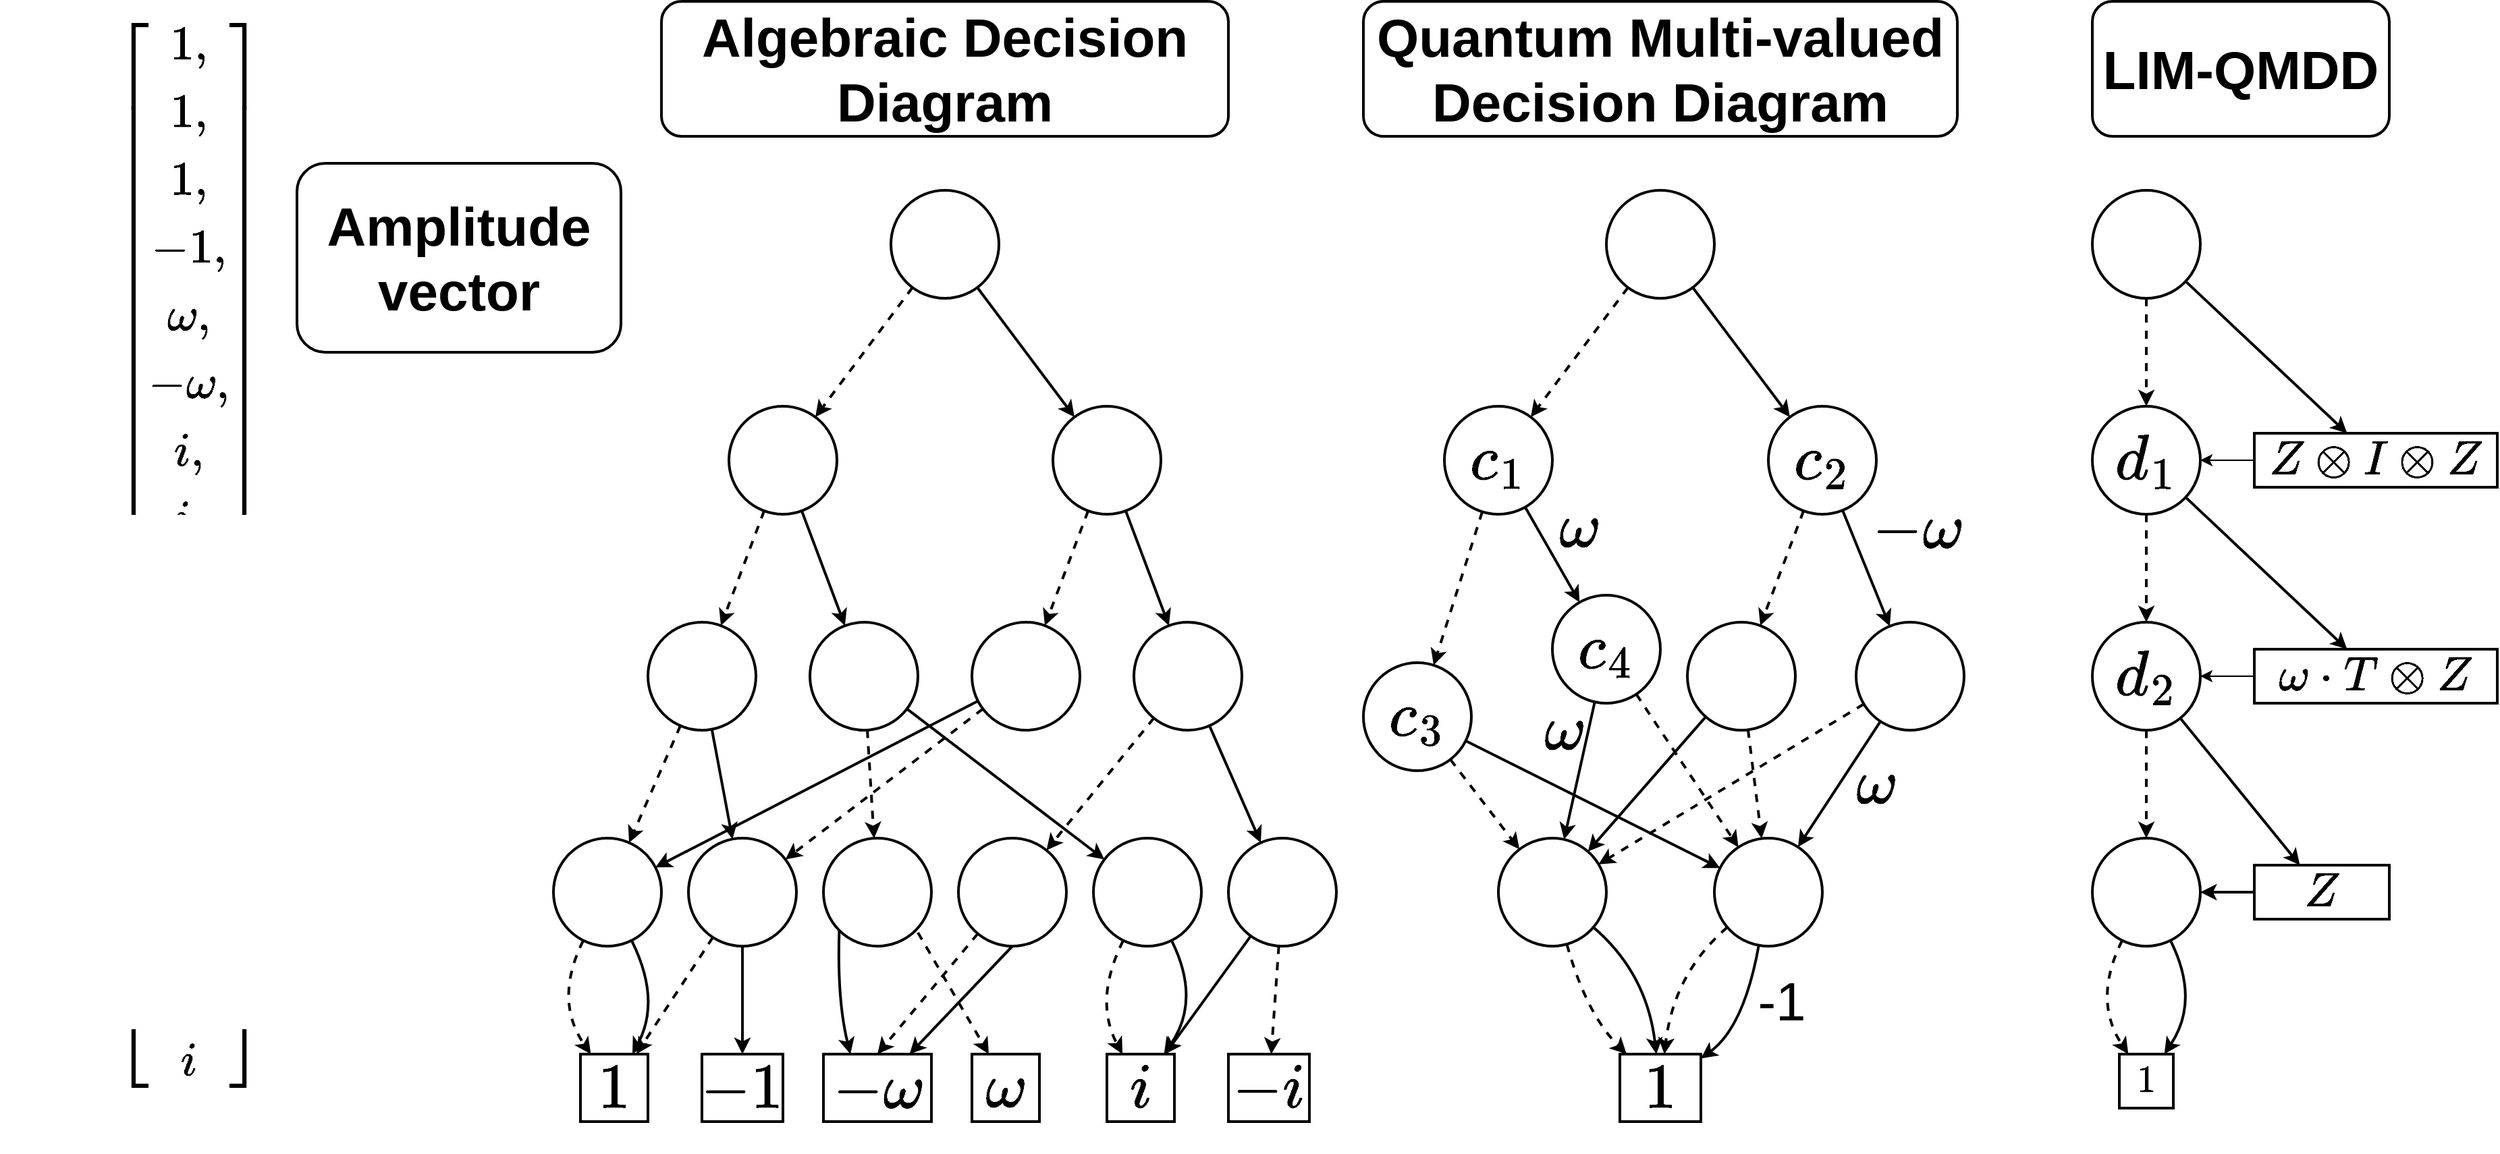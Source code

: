 <mxfile version="13.9.9" type="device"><diagram id="8ondl6a-X_h9cWBWbDkk" name="Page-1"><mxGraphModel dx="3386" dy="1184" grid="1" gridSize="10" guides="1" tooltips="1" connect="1" arrows="1" fold="1" page="1" pageScale="1" pageWidth="850" pageHeight="1100" math="1" shadow="0"><root><mxCell id="0"/><mxCell id="1" parent="0"/><mxCell id="-bn_QfYVx1fOtFgx600c-11" style="rounded=0;orthogonalLoop=1;jettySize=auto;html=1;fontSize=24;dashed=1;strokeWidth=2;" parent="1" source="-bn_QfYVx1fOtFgx600c-1" target="-bn_QfYVx1fOtFgx600c-2" edge="1"><mxGeometry relative="1" as="geometry"/></mxCell><mxCell id="-bn_QfYVx1fOtFgx600c-12" style="edgeStyle=none;rounded=0;orthogonalLoop=1;jettySize=auto;html=1;fontSize=24;strokeWidth=2;" parent="1" source="-bn_QfYVx1fOtFgx600c-1" target="-bn_QfYVx1fOtFgx600c-3" edge="1"><mxGeometry relative="1" as="geometry"/></mxCell><mxCell id="-bn_QfYVx1fOtFgx600c-1" value="" style="ellipse;whiteSpace=wrap;html=1;aspect=fixed;strokeWidth=2;" parent="1" vertex="1"><mxGeometry x="200" y="200" width="80" height="80" as="geometry"/></mxCell><mxCell id="-bn_QfYVx1fOtFgx600c-13" style="edgeStyle=none;rounded=0;orthogonalLoop=1;jettySize=auto;html=1;fontSize=24;dashed=1;strokeWidth=2;" parent="1" source="-bn_QfYVx1fOtFgx600c-2" target="-bn_QfYVx1fOtFgx600c-4" edge="1"><mxGeometry relative="1" as="geometry"/></mxCell><mxCell id="-bn_QfYVx1fOtFgx600c-14" style="edgeStyle=none;rounded=0;orthogonalLoop=1;jettySize=auto;html=1;fontSize=24;strokeWidth=2;" parent="1" source="-bn_QfYVx1fOtFgx600c-2" target="-bn_QfYVx1fOtFgx600c-5" edge="1"><mxGeometry relative="1" as="geometry"/></mxCell><mxCell id="-bn_QfYVx1fOtFgx600c-2" value="&lt;font style=&quot;font-size: 40px&quot;&gt;$$c_1$$&lt;/font&gt;" style="ellipse;whiteSpace=wrap;html=1;aspect=fixed;strokeWidth=2;fontSize=24;" parent="1" vertex="1"><mxGeometry x="80" y="360" width="80" height="80" as="geometry"/></mxCell><mxCell id="-bn_QfYVx1fOtFgx600c-15" style="edgeStyle=none;rounded=0;orthogonalLoop=1;jettySize=auto;html=1;fontSize=24;dashed=1;strokeWidth=2;" parent="1" source="-bn_QfYVx1fOtFgx600c-3" target="-bn_QfYVx1fOtFgx600c-6" edge="1"><mxGeometry relative="1" as="geometry"/></mxCell><mxCell id="-bn_QfYVx1fOtFgx600c-16" value="" style="edgeStyle=none;rounded=0;orthogonalLoop=1;jettySize=auto;html=1;fontSize=12;strokeWidth=2;labelBorderColor=#000000;" parent="1" source="-bn_QfYVx1fOtFgx600c-3" target="-bn_QfYVx1fOtFgx600c-7" edge="1"><mxGeometry x="-0.129" y="15" relative="1" as="geometry"><mxPoint as="offset"/></mxGeometry></mxCell><mxCell id="-bn_QfYVx1fOtFgx600c-3" value="&lt;font style=&quot;font-size: 40px&quot;&gt;$$c_2$$&lt;/font&gt;" style="ellipse;whiteSpace=wrap;html=1;aspect=fixed;strokeWidth=2;fontSize=24;" parent="1" vertex="1"><mxGeometry x="320" y="360" width="80" height="80" as="geometry"/></mxCell><mxCell id="-bn_QfYVx1fOtFgx600c-17" style="edgeStyle=none;rounded=0;orthogonalLoop=1;jettySize=auto;html=1;fontSize=24;dashed=1;strokeWidth=2;" parent="1" source="-bn_QfYVx1fOtFgx600c-4" target="-bn_QfYVx1fOtFgx600c-8" edge="1"><mxGeometry relative="1" as="geometry"/></mxCell><mxCell id="-bn_QfYVx1fOtFgx600c-18" style="edgeStyle=none;orthogonalLoop=1;jettySize=auto;html=1;fontSize=24;strokeWidth=2;curved=1;" parent="1" source="-bn_QfYVx1fOtFgx600c-4" target="-bn_QfYVx1fOtFgx600c-9" edge="1"><mxGeometry relative="1" as="geometry"><Array as="points"/></mxGeometry></mxCell><mxCell id="-bn_QfYVx1fOtFgx600c-4" value="&lt;font style=&quot;font-size: 40px&quot;&gt;$$c_3$$&lt;/font&gt;" style="ellipse;whiteSpace=wrap;html=1;aspect=fixed;strokeWidth=2;fontSize=24;" parent="1" vertex="1"><mxGeometry x="20" y="550" width="80" height="80" as="geometry"/></mxCell><mxCell id="-bn_QfYVx1fOtFgx600c-19" style="edgeStyle=none;orthogonalLoop=1;jettySize=auto;html=1;fontSize=24;strokeWidth=2;curved=1;" parent="1" source="-bn_QfYVx1fOtFgx600c-5" target="-bn_QfYVx1fOtFgx600c-8" edge="1"><mxGeometry relative="1" as="geometry"><Array as="points"/></mxGeometry></mxCell><mxCell id="-bn_QfYVx1fOtFgx600c-20" style="edgeStyle=none;rounded=0;orthogonalLoop=1;jettySize=auto;html=1;fontSize=24;dashed=1;strokeWidth=2;" parent="1" source="-bn_QfYVx1fOtFgx600c-5" target="-bn_QfYVx1fOtFgx600c-9" edge="1"><mxGeometry relative="1" as="geometry"/></mxCell><mxCell id="-bn_QfYVx1fOtFgx600c-5" value="&lt;font style=&quot;font-size: 40px&quot;&gt;$$c_4$$&lt;/font&gt;" style="ellipse;whiteSpace=wrap;html=1;aspect=fixed;strokeWidth=2;fontSize=24;" parent="1" vertex="1"><mxGeometry x="160" y="500" width="80" height="80" as="geometry"/></mxCell><mxCell id="-bn_QfYVx1fOtFgx600c-21" style="edgeStyle=none;rounded=0;orthogonalLoop=1;jettySize=auto;html=1;fontSize=24;strokeWidth=2;" parent="1" source="-bn_QfYVx1fOtFgx600c-6" target="-bn_QfYVx1fOtFgx600c-8" edge="1"><mxGeometry relative="1" as="geometry"/></mxCell><mxCell id="-bn_QfYVx1fOtFgx600c-22" style="edgeStyle=none;rounded=0;orthogonalLoop=1;jettySize=auto;html=1;fontSize=24;dashed=1;strokeWidth=2;" parent="1" source="-bn_QfYVx1fOtFgx600c-6" target="-bn_QfYVx1fOtFgx600c-9" edge="1"><mxGeometry relative="1" as="geometry"/></mxCell><mxCell id="-bn_QfYVx1fOtFgx600c-6" value="" style="ellipse;whiteSpace=wrap;html=1;aspect=fixed;strokeWidth=2;" parent="1" vertex="1"><mxGeometry x="260" y="520" width="80" height="80" as="geometry"/></mxCell><mxCell id="-bn_QfYVx1fOtFgx600c-24" style="edgeStyle=none;rounded=0;orthogonalLoop=1;jettySize=auto;html=1;fontSize=24;dashed=1;strokeWidth=2;" parent="1" source="-bn_QfYVx1fOtFgx600c-7" target="-bn_QfYVx1fOtFgx600c-8" edge="1"><mxGeometry relative="1" as="geometry"/></mxCell><mxCell id="-bn_QfYVx1fOtFgx600c-7" value="" style="ellipse;whiteSpace=wrap;html=1;aspect=fixed;strokeWidth=2;" parent="1" vertex="1"><mxGeometry x="385" y="520" width="80" height="80" as="geometry"/></mxCell><mxCell id="-bn_QfYVx1fOtFgx600c-25" style="edgeStyle=none;orthogonalLoop=1;jettySize=auto;html=1;fontSize=24;dashed=1;strokeWidth=2;curved=1;" parent="1" source="-bn_QfYVx1fOtFgx600c-8" target="-bn_QfYVx1fOtFgx600c-10" edge="1"><mxGeometry relative="1" as="geometry"><Array as="points"><mxPoint x="185" y="810"/></Array></mxGeometry></mxCell><mxCell id="-bn_QfYVx1fOtFgx600c-26" value="" style="edgeStyle=none;orthogonalLoop=1;jettySize=auto;html=1;fontSize=12;curved=1;strokeWidth=2;labelBorderColor=#000000;" parent="1" source="-bn_QfYVx1fOtFgx600c-8" target="-bn_QfYVx1fOtFgx600c-10" edge="1"><mxGeometry x="-0.208" y="-7" relative="1" as="geometry"><Array as="points"><mxPoint x="230" y="780"/></Array><mxPoint as="offset"/></mxGeometry></mxCell><mxCell id="-bn_QfYVx1fOtFgx600c-8" value="" style="ellipse;whiteSpace=wrap;html=1;aspect=fixed;strokeWidth=2;" parent="1" vertex="1"><mxGeometry x="120" y="680" width="80" height="80" as="geometry"/></mxCell><mxCell id="-bn_QfYVx1fOtFgx600c-27" style="edgeStyle=none;curved=1;orthogonalLoop=1;jettySize=auto;html=1;fontSize=24;dashed=1;strokeWidth=2;" parent="1" source="-bn_QfYVx1fOtFgx600c-9" target="-bn_QfYVx1fOtFgx600c-10" edge="1"><mxGeometry relative="1" as="geometry"><Array as="points"><mxPoint x="250" y="780"/></Array></mxGeometry></mxCell><mxCell id="-bn_QfYVx1fOtFgx600c-28" value="" style="edgeStyle=none;curved=1;orthogonalLoop=1;jettySize=auto;html=1;fontSize=12;strokeWidth=2;labelBorderColor=#000000;" parent="1" source="-bn_QfYVx1fOtFgx600c-9" target="-bn_QfYVx1fOtFgx600c-10" edge="1"><mxGeometry x="-0.072" y="-2" relative="1" as="geometry"><Array as="points"><mxPoint x="302" y="820"/></Array><mxPoint as="offset"/></mxGeometry></mxCell><mxCell id="-bn_QfYVx1fOtFgx600c-9" value="" style="ellipse;whiteSpace=wrap;html=1;aspect=fixed;strokeWidth=2;" parent="1" vertex="1"><mxGeometry x="280" y="680" width="80" height="80" as="geometry"/></mxCell><mxCell id="-bn_QfYVx1fOtFgx600c-10" value="&lt;font style=&quot;font-size: 40px&quot;&gt;$$1$$&lt;/font&gt;" style="rounded=0;whiteSpace=wrap;html=1;strokeWidth=2;fontSize=24;" parent="1" vertex="1"><mxGeometry x="210" y="840" width="60" height="50" as="geometry"/></mxCell><mxCell id="-bn_QfYVx1fOtFgx600c-50" value="&lt;font style=&quot;font-size: 40px&quot;&gt;Quantum Multi-valued Decision Diagram&lt;/font&gt;" style="rounded=1;whiteSpace=wrap;html=1;strokeWidth=2;fontSize=24;fontStyle=1" parent="1" vertex="1"><mxGeometry x="20" y="60" width="440" height="100" as="geometry"/></mxCell><mxCell id="-bn_QfYVx1fOtFgx600c-30" value="" style="ellipse;whiteSpace=wrap;html=1;aspect=fixed;strokeWidth=2;" parent="1" vertex="1"><mxGeometry x="560" y="200" width="80" height="80" as="geometry"/></mxCell><mxCell id="-bn_QfYVx1fOtFgx600c-31" value="&lt;font style=&quot;font-size: 40px&quot;&gt;$$d_1$$&lt;/font&gt;" style="ellipse;whiteSpace=wrap;html=1;aspect=fixed;strokeWidth=2;fontSize=24;" parent="1" vertex="1"><mxGeometry x="560" y="360" width="80" height="80" as="geometry"/></mxCell><mxCell id="-bn_QfYVx1fOtFgx600c-37" style="edgeStyle=none;curved=1;orthogonalLoop=1;jettySize=auto;html=1;fontSize=12;dashed=1;strokeWidth=2;" parent="1" source="-bn_QfYVx1fOtFgx600c-30" target="-bn_QfYVx1fOtFgx600c-31" edge="1"><mxGeometry x="520" y="120" as="geometry"/></mxCell><mxCell id="-bn_QfYVx1fOtFgx600c-32" value="&lt;font style=&quot;font-size: 40px&quot;&gt;$$d_2$$&lt;/font&gt;" style="ellipse;whiteSpace=wrap;html=1;aspect=fixed;strokeWidth=2;fontSize=24;" parent="1" vertex="1"><mxGeometry x="560" y="520" width="80" height="80" as="geometry"/></mxCell><mxCell id="-bn_QfYVx1fOtFgx600c-38" style="edgeStyle=none;curved=1;orthogonalLoop=1;jettySize=auto;html=1;fontSize=12;dashed=1;strokeWidth=2;" parent="1" source="-bn_QfYVx1fOtFgx600c-31" target="-bn_QfYVx1fOtFgx600c-32" edge="1"><mxGeometry x="520" y="120" as="geometry"/></mxCell><mxCell id="-bn_QfYVx1fOtFgx600c-33" value="" style="ellipse;whiteSpace=wrap;html=1;aspect=fixed;strokeWidth=2;" parent="1" vertex="1"><mxGeometry x="560" y="680" width="80" height="80" as="geometry"/></mxCell><mxCell id="-bn_QfYVx1fOtFgx600c-39" style="edgeStyle=none;curved=1;orthogonalLoop=1;jettySize=auto;html=1;fontSize=12;dashed=1;strokeWidth=2;" parent="1" source="-bn_QfYVx1fOtFgx600c-32" target="-bn_QfYVx1fOtFgx600c-33" edge="1"><mxGeometry x="520" y="120" as="geometry"/></mxCell><mxCell id="-bn_QfYVx1fOtFgx600c-34" value="$$1$$" style="rounded=0;whiteSpace=wrap;html=1;strokeWidth=2;fontSize=24;" parent="1" vertex="1"><mxGeometry x="580" y="840" width="40" height="40" as="geometry"/></mxCell><mxCell id="-bn_QfYVx1fOtFgx600c-35" style="edgeStyle=none;curved=1;orthogonalLoop=1;jettySize=auto;html=1;fontSize=12;dashed=1;strokeWidth=2;" parent="1" source="-bn_QfYVx1fOtFgx600c-33" target="-bn_QfYVx1fOtFgx600c-34" edge="1"><mxGeometry x="520" y="120" as="geometry"><Array as="points"><mxPoint x="560" y="800"/></Array></mxGeometry></mxCell><mxCell id="-bn_QfYVx1fOtFgx600c-36" style="edgeStyle=none;curved=1;orthogonalLoop=1;jettySize=auto;html=1;fontSize=12;strokeWidth=2;" parent="1" source="-bn_QfYVx1fOtFgx600c-33" target="-bn_QfYVx1fOtFgx600c-34" edge="1"><mxGeometry x="520" y="120" as="geometry"><Array as="points"><mxPoint x="640" y="800"/></Array></mxGeometry></mxCell><mxCell id="-bn_QfYVx1fOtFgx600c-44" style="edgeStyle=none;curved=1;orthogonalLoop=1;jettySize=auto;html=1;fontSize=12;" parent="1" source="-bn_QfYVx1fOtFgx600c-40" target="-bn_QfYVx1fOtFgx600c-31" edge="1"><mxGeometry x="520" y="120" as="geometry"/></mxCell><mxCell id="-bn_QfYVx1fOtFgx600c-40" value="&lt;font style=&quot;font-size: 30px&quot;&gt;$$Z\otimes I\otimes Z$$&lt;/font&gt;" style="rounded=0;whiteSpace=wrap;html=1;strokeWidth=2;fontSize=12;" parent="1" vertex="1"><mxGeometry x="680" y="380" width="180" height="40" as="geometry"/></mxCell><mxCell id="-bn_QfYVx1fOtFgx600c-43" style="edgeStyle=none;curved=1;orthogonalLoop=1;jettySize=auto;html=1;fontSize=12;strokeWidth=2;" parent="1" source="-bn_QfYVx1fOtFgx600c-30" target="-bn_QfYVx1fOtFgx600c-40" edge="1"><mxGeometry x="520" y="120" as="geometry"/></mxCell><mxCell id="-bn_QfYVx1fOtFgx600c-46" style="edgeStyle=none;curved=1;orthogonalLoop=1;jettySize=auto;html=1;fontSize=12;" parent="1" source="-bn_QfYVx1fOtFgx600c-41" target="-bn_QfYVx1fOtFgx600c-32" edge="1"><mxGeometry x="520" y="120" as="geometry"/></mxCell><mxCell id="-bn_QfYVx1fOtFgx600c-41" value="&lt;font style=&quot;font-size: 30px&quot;&gt;$$\omega \cdot T\otimes Z$$&lt;/font&gt;" style="rounded=0;whiteSpace=wrap;html=1;strokeWidth=2;fontSize=12;" parent="1" vertex="1"><mxGeometry x="680" y="540" width="180" height="40" as="geometry"/></mxCell><mxCell id="-bn_QfYVx1fOtFgx600c-45" value="" style="edgeStyle=none;curved=1;orthogonalLoop=1;jettySize=auto;html=1;fontSize=12;labelBorderColor=#000000;strokeWidth=2;" parent="1" source="-bn_QfYVx1fOtFgx600c-31" target="-bn_QfYVx1fOtFgx600c-41" edge="1"><mxGeometry x="520" y="120" as="geometry"/></mxCell><mxCell id="-bn_QfYVx1fOtFgx600c-48" style="edgeStyle=none;curved=1;orthogonalLoop=1;jettySize=auto;html=1;fontSize=12;strokeWidth=2;" parent="1" source="-bn_QfYVx1fOtFgx600c-42" target="-bn_QfYVx1fOtFgx600c-33" edge="1"><mxGeometry x="520" y="120" as="geometry"/></mxCell><mxCell id="-bn_QfYVx1fOtFgx600c-42" value="&lt;font style=&quot;font-size: 30px&quot;&gt;$$Z$$&lt;/font&gt;" style="rounded=0;whiteSpace=wrap;html=1;strokeWidth=2;fontSize=12;" parent="1" vertex="1"><mxGeometry x="680" y="700" width="100" height="40" as="geometry"/></mxCell><mxCell id="-bn_QfYVx1fOtFgx600c-47" style="edgeStyle=none;curved=1;orthogonalLoop=1;jettySize=auto;html=1;fontSize=12;strokeWidth=2;" parent="1" source="-bn_QfYVx1fOtFgx600c-32" target="-bn_QfYVx1fOtFgx600c-42" edge="1"><mxGeometry x="520" y="120" as="geometry"/></mxCell><mxCell id="-bn_QfYVx1fOtFgx600c-49" value="&lt;font style=&quot;font-size: 40px&quot;&gt;LIM-QMDD&lt;/font&gt;" style="rounded=1;whiteSpace=wrap;html=1;strokeWidth=2;fontSize=24;fontStyle=1" parent="1" vertex="1"><mxGeometry x="560" y="60" width="220" height="100" as="geometry"/></mxCell><mxCell id="WNaV6ysCvavmdoeYysZQ-5" style="edgeStyle=none;rounded=0;orthogonalLoop=1;jettySize=auto;html=1;fontSize=24;strokeWidth=2;" parent="1" source="-bn_QfYVx1fOtFgx600c-7" target="-bn_QfYVx1fOtFgx600c-9" edge="1"><mxGeometry relative="1" as="geometry"><mxPoint x="394.427" y="510.757" as="sourcePoint"/><mxPoint x="345.607" y="569.271" as="targetPoint"/></mxGeometry></mxCell><mxCell id="-bn_QfYVx1fOtFgx600c-29" value="&lt;font style=&quot;font-size: 30px&quot;&gt;$$\begin{bmatrix}1,\\ 1,\\ 1,\\ -1,\\ \omega,\\ -\omega,\\ i,\\ i,\\ 1,\\ -1,\\ 1,\\ 1,\\ -\omega,\\ -\omega,\\ -i,\\ i&amp;nbsp; \end{bmatrix}$$&lt;/font&gt;" style="text;html=1;strokeColor=none;fillColor=none;align=center;verticalAlign=middle;whiteSpace=wrap;rounded=0;fontSize=12;" parent="1" vertex="1"><mxGeometry x="-990" y="115" width="280" height="710" as="geometry"/></mxCell><mxCell id="BCeoxYdk0e06pqwvBJKP-49" value="&lt;font style=&quot;font-size: 40px&quot;&gt;Amplitude vector&lt;/font&gt;" style="rounded=1;whiteSpace=wrap;html=1;strokeWidth=2;fontSize=24;fontStyle=1" parent="1" vertex="1"><mxGeometry x="-770" y="180" width="240" height="140" as="geometry"/></mxCell><mxCell id="cueqRlFqziAsmw7XJez6-1" value="" style="ellipse;whiteSpace=wrap;html=1;aspect=fixed;strokeWidth=2;" parent="1" vertex="1"><mxGeometry x="-510" y="520" width="80" height="80" as="geometry"/></mxCell><mxCell id="cueqRlFqziAsmw7XJez6-2" value="" style="ellipse;whiteSpace=wrap;html=1;aspect=fixed;strokeWidth=2;" parent="1" vertex="1"><mxGeometry x="-390" y="520" width="80" height="80" as="geometry"/></mxCell><mxCell id="cueqRlFqziAsmw7XJez6-3" value="" style="ellipse;whiteSpace=wrap;html=1;aspect=fixed;strokeWidth=2;" parent="1" vertex="1"><mxGeometry x="-270" y="520" width="80" height="80" as="geometry"/></mxCell><mxCell id="cueqRlFqziAsmw7XJez6-4" value="" style="ellipse;whiteSpace=wrap;html=1;aspect=fixed;strokeWidth=2;" parent="1" vertex="1"><mxGeometry x="-150" y="520" width="80" height="80" as="geometry"/></mxCell><mxCell id="cueqRlFqziAsmw7XJez6-5" value="" style="ellipse;whiteSpace=wrap;html=1;aspect=fixed;strokeWidth=2;" parent="1" vertex="1"><mxGeometry x="-580" y="680" width="80" height="80" as="geometry"/></mxCell><mxCell id="cueqRlFqziAsmw7XJez6-29" style="edgeStyle=none;curved=1;orthogonalLoop=1;jettySize=auto;html=1;strokeWidth=2;dashed=1;" parent="1" source="cueqRlFqziAsmw7XJez6-1" target="cueqRlFqziAsmw7XJez6-5" edge="1"><mxGeometry x="-580" y="100" as="geometry"/></mxCell><mxCell id="cueqRlFqziAsmw7XJez6-33" style="edgeStyle=none;curved=1;orthogonalLoop=1;jettySize=auto;html=1;strokeWidth=2;" parent="1" source="cueqRlFqziAsmw7XJez6-3" target="cueqRlFqziAsmw7XJez6-5" edge="1"><mxGeometry x="-580" y="100" as="geometry"/></mxCell><mxCell id="cueqRlFqziAsmw7XJez6-6" value="" style="ellipse;whiteSpace=wrap;html=1;aspect=fixed;strokeWidth=2;" parent="1" vertex="1"><mxGeometry x="-480" y="680" width="80" height="80" as="geometry"/></mxCell><mxCell id="cueqRlFqziAsmw7XJez6-30" style="edgeStyle=none;curved=1;orthogonalLoop=1;jettySize=auto;html=1;strokeWidth=2;" parent="1" source="cueqRlFqziAsmw7XJez6-1" target="cueqRlFqziAsmw7XJez6-6" edge="1"><mxGeometry x="-580" y="100" as="geometry"/></mxCell><mxCell id="cueqRlFqziAsmw7XJez6-34" style="edgeStyle=none;curved=1;orthogonalLoop=1;jettySize=auto;html=1;strokeWidth=2;dashed=1;" parent="1" source="cueqRlFqziAsmw7XJez6-3" target="cueqRlFqziAsmw7XJez6-6" edge="1"><mxGeometry x="-580" y="100" as="geometry"/></mxCell><mxCell id="cueqRlFqziAsmw7XJez6-7" value="" style="ellipse;whiteSpace=wrap;html=1;aspect=fixed;strokeWidth=2;" parent="1" vertex="1"><mxGeometry x="-280" y="680" width="80" height="80" as="geometry"/></mxCell><mxCell id="cueqRlFqziAsmw7XJez6-35" style="edgeStyle=none;curved=1;orthogonalLoop=1;jettySize=auto;html=1;strokeWidth=2;dashed=1;" parent="1" source="cueqRlFqziAsmw7XJez6-4" target="cueqRlFqziAsmw7XJez6-7" edge="1"><mxGeometry x="-580" y="100" as="geometry"/></mxCell><mxCell id="cueqRlFqziAsmw7XJez6-8" value="" style="ellipse;whiteSpace=wrap;html=1;aspect=fixed;strokeWidth=2;" parent="1" vertex="1"><mxGeometry x="-380" y="680" width="80" height="80" as="geometry"/></mxCell><mxCell id="cueqRlFqziAsmw7XJez6-31" style="edgeStyle=none;curved=1;orthogonalLoop=1;jettySize=auto;html=1;strokeWidth=2;dashed=1;" parent="1" source="cueqRlFqziAsmw7XJez6-2" target="cueqRlFqziAsmw7XJez6-8" edge="1"><mxGeometry x="-580" y="100" as="geometry"/></mxCell><mxCell id="cueqRlFqziAsmw7XJez6-9" value="&lt;font style=&quot;font-size: 40px&quot;&gt;$$1$$&lt;/font&gt;" style="rounded=0;whiteSpace=wrap;html=1;strokeWidth=2;fontSize=24;" parent="1" vertex="1"><mxGeometry x="-560" y="840" width="50" height="50" as="geometry"/></mxCell><mxCell id="cueqRlFqziAsmw7XJez6-17" style="orthogonalLoop=1;jettySize=auto;html=1;strokeWidth=2;curved=1;dashed=1;" parent="1" source="cueqRlFqziAsmw7XJez6-5" target="cueqRlFqziAsmw7XJez6-9" edge="1"><mxGeometry x="-580" y="100" as="geometry"><Array as="points"><mxPoint x="-580" y="800"/></Array></mxGeometry></mxCell><mxCell id="cueqRlFqziAsmw7XJez6-18" style="edgeStyle=none;curved=1;orthogonalLoop=1;jettySize=auto;html=1;strokeWidth=2;" parent="1" source="cueqRlFqziAsmw7XJez6-5" target="cueqRlFqziAsmw7XJez6-9" edge="1"><mxGeometry x="-580" y="100" as="geometry"><Array as="points"><mxPoint x="-500" y="800"/></Array></mxGeometry></mxCell><mxCell id="cueqRlFqziAsmw7XJez6-19" style="edgeStyle=none;curved=1;orthogonalLoop=1;jettySize=auto;html=1;strokeWidth=2;dashed=1;" parent="1" source="cueqRlFqziAsmw7XJez6-6" target="cueqRlFqziAsmw7XJez6-9" edge="1"><mxGeometry x="-580" y="100" as="geometry"/></mxCell><mxCell id="cueqRlFqziAsmw7XJez6-10" value="&lt;font style=&quot;font-size: 40px&quot;&gt;$$-1$$&lt;/font&gt;" style="rounded=0;whiteSpace=wrap;html=1;strokeWidth=2;fontSize=24;" parent="1" vertex="1"><mxGeometry x="-470" y="840" width="60" height="50" as="geometry"/></mxCell><mxCell id="cueqRlFqziAsmw7XJez6-20" style="edgeStyle=none;curved=1;orthogonalLoop=1;jettySize=auto;html=1;strokeWidth=2;" parent="1" source="cueqRlFqziAsmw7XJez6-6" target="cueqRlFqziAsmw7XJez6-10" edge="1"><mxGeometry x="-580" y="100" as="geometry"/></mxCell><mxCell id="cueqRlFqziAsmw7XJez6-11" value="&lt;font style=&quot;font-size: 40px&quot;&gt;$$\omega$$&lt;/font&gt;" style="rounded=0;whiteSpace=wrap;html=1;strokeWidth=2;fontSize=24;" parent="1" vertex="1"><mxGeometry x="-270" y="840" width="50" height="50" as="geometry"/></mxCell><mxCell id="cueqRlFqziAsmw7XJez6-21" style="edgeStyle=none;curved=1;orthogonalLoop=1;jettySize=auto;html=1;strokeWidth=2;dashed=1;entryX=0.5;entryY=0;entryDx=0;entryDy=0;" parent="1" source="cueqRlFqziAsmw7XJez6-7" target="cueqRlFqziAsmw7XJez6-12" edge="1"><mxGeometry x="-580" y="100" as="geometry"/></mxCell><mxCell id="cueqRlFqziAsmw7XJez6-12" value="&lt;font style=&quot;font-size: 40px&quot;&gt;$$-\omega$$&lt;/font&gt;" style="rounded=0;whiteSpace=wrap;html=1;strokeWidth=2;fontSize=24;" parent="1" vertex="1"><mxGeometry x="-380" y="840" width="80" height="50" as="geometry"/></mxCell><mxCell id="cueqRlFqziAsmw7XJez6-22" style="edgeStyle=none;curved=1;orthogonalLoop=1;jettySize=auto;html=1;strokeWidth=2;exitX=0.5;exitY=1;exitDx=0;exitDy=0;" parent="1" source="cueqRlFqziAsmw7XJez6-7" target="cueqRlFqziAsmw7XJez6-12" edge="1"><mxGeometry x="-580" y="100" as="geometry"/></mxCell><mxCell id="cueqRlFqziAsmw7XJez6-24" style="edgeStyle=none;curved=1;orthogonalLoop=1;jettySize=auto;html=1;strokeWidth=2;exitX=0;exitY=1;exitDx=0;exitDy=0;entryX=0.25;entryY=0;entryDx=0;entryDy=0;" parent="1" source="cueqRlFqziAsmw7XJez6-8" target="cueqRlFqziAsmw7XJez6-12" edge="1"><mxGeometry x="-580" y="100" as="geometry"><Array as="points"><mxPoint x="-370" y="800"/></Array></mxGeometry></mxCell><mxCell id="cueqRlFqziAsmw7XJez6-13" value="&lt;font style=&quot;font-size: 40px&quot;&gt;$$i$$&lt;/font&gt;" style="rounded=0;whiteSpace=wrap;html=1;strokeWidth=2;fontSize=24;" parent="1" vertex="1"><mxGeometry x="-170" y="840" width="50" height="50" as="geometry"/></mxCell><mxCell id="cueqRlFqziAsmw7XJez6-14" value="&lt;font style=&quot;font-size: 40px&quot;&gt;$$-i$$&lt;/font&gt;" style="rounded=0;whiteSpace=wrap;html=1;strokeWidth=2;fontSize=24;" parent="1" vertex="1"><mxGeometry x="-80" y="840" width="60" height="50" as="geometry"/></mxCell><mxCell id="cueqRlFqziAsmw7XJez6-25" style="edgeStyle=none;curved=1;orthogonalLoop=1;jettySize=auto;html=1;strokeWidth=2;dashed=1;" parent="1" source="cueqRlFqziAsmw7XJez6-15" target="cueqRlFqziAsmw7XJez6-13" edge="1"><mxGeometry x="-580" y="100" as="geometry"><Array as="points"><mxPoint x="-180" y="800"/></Array></mxGeometry></mxCell><mxCell id="cueqRlFqziAsmw7XJez6-26" style="edgeStyle=none;curved=1;orthogonalLoop=1;jettySize=auto;html=1;strokeWidth=2;" parent="1" source="cueqRlFqziAsmw7XJez6-15" target="cueqRlFqziAsmw7XJez6-13" edge="1"><mxGeometry x="-580" y="100" as="geometry"><Array as="points"><mxPoint x="-100" y="800"/></Array></mxGeometry></mxCell><mxCell id="cueqRlFqziAsmw7XJez6-15" value="" style="ellipse;whiteSpace=wrap;html=1;aspect=fixed;strokeWidth=2;" parent="1" vertex="1"><mxGeometry x="-180" y="680" width="80" height="80" as="geometry"/></mxCell><mxCell id="cueqRlFqziAsmw7XJez6-32" style="edgeStyle=none;curved=1;orthogonalLoop=1;jettySize=auto;html=1;strokeWidth=2;" parent="1" source="cueqRlFqziAsmw7XJez6-2" target="cueqRlFqziAsmw7XJez6-15" edge="1"><mxGeometry x="-580" y="100" as="geometry"/></mxCell><mxCell id="cueqRlFqziAsmw7XJez6-27" style="edgeStyle=none;curved=1;orthogonalLoop=1;jettySize=auto;html=1;strokeWidth=2;" parent="1" source="cueqRlFqziAsmw7XJez6-16" target="cueqRlFqziAsmw7XJez6-13" edge="1"><mxGeometry x="-580" y="100" as="geometry"/></mxCell><mxCell id="cueqRlFqziAsmw7XJez6-28" style="edgeStyle=none;curved=1;orthogonalLoop=1;jettySize=auto;html=1;strokeWidth=2;dashed=1;" parent="1" source="cueqRlFqziAsmw7XJez6-16" target="cueqRlFqziAsmw7XJez6-14" edge="1"><mxGeometry x="-580" y="100" as="geometry"/></mxCell><mxCell id="cueqRlFqziAsmw7XJez6-16" value="" style="ellipse;whiteSpace=wrap;html=1;aspect=fixed;strokeWidth=2;" parent="1" vertex="1"><mxGeometry x="-80" y="680" width="80" height="80" as="geometry"/></mxCell><mxCell id="cueqRlFqziAsmw7XJez6-36" style="edgeStyle=none;curved=1;orthogonalLoop=1;jettySize=auto;html=1;strokeWidth=2;" parent="1" source="cueqRlFqziAsmw7XJez6-4" target="cueqRlFqziAsmw7XJez6-16" edge="1"><mxGeometry x="-580" y="100" as="geometry"/></mxCell><mxCell id="cueqRlFqziAsmw7XJez6-41" style="edgeStyle=none;curved=1;orthogonalLoop=1;jettySize=auto;html=1;dashed=1;strokeWidth=2;" parent="1" source="cueqRlFqziAsmw7XJez6-37" target="cueqRlFqziAsmw7XJez6-1" edge="1"><mxGeometry x="-580" y="100" as="geometry"/></mxCell><mxCell id="cueqRlFqziAsmw7XJez6-42" style="edgeStyle=none;curved=1;orthogonalLoop=1;jettySize=auto;html=1;strokeWidth=2;" parent="1" source="cueqRlFqziAsmw7XJez6-37" target="cueqRlFqziAsmw7XJez6-2" edge="1"><mxGeometry x="-580" y="100" as="geometry"/></mxCell><mxCell id="cueqRlFqziAsmw7XJez6-37" value="" style="ellipse;whiteSpace=wrap;html=1;aspect=fixed;strokeWidth=2;" parent="1" vertex="1"><mxGeometry x="-450" y="360" width="80" height="80" as="geometry"/></mxCell><mxCell id="cueqRlFqziAsmw7XJez6-43" style="edgeStyle=none;curved=1;orthogonalLoop=1;jettySize=auto;html=1;dashed=1;strokeWidth=2;" parent="1" source="cueqRlFqziAsmw7XJez6-38" target="cueqRlFqziAsmw7XJez6-3" edge="1"><mxGeometry x="-580" y="100" as="geometry"/></mxCell><mxCell id="cueqRlFqziAsmw7XJez6-44" style="edgeStyle=none;curved=1;orthogonalLoop=1;jettySize=auto;html=1;strokeWidth=2;" parent="1" source="cueqRlFqziAsmw7XJez6-38" target="cueqRlFqziAsmw7XJez6-4" edge="1"><mxGeometry x="-580" y="100" as="geometry"/></mxCell><mxCell id="cueqRlFqziAsmw7XJez6-38" value="" style="ellipse;whiteSpace=wrap;html=1;aspect=fixed;strokeWidth=2;" parent="1" vertex="1"><mxGeometry x="-210" y="360" width="80" height="80" as="geometry"/></mxCell><mxCell id="cueqRlFqziAsmw7XJez6-40" style="edgeStyle=none;curved=1;orthogonalLoop=1;jettySize=auto;html=1;dashed=1;strokeWidth=2;" parent="1" source="cueqRlFqziAsmw7XJez6-39" target="cueqRlFqziAsmw7XJez6-37" edge="1"><mxGeometry x="-580" y="100" as="geometry"/></mxCell><mxCell id="cueqRlFqziAsmw7XJez6-45" style="edgeStyle=none;curved=1;orthogonalLoop=1;jettySize=auto;html=1;strokeWidth=2;" parent="1" source="cueqRlFqziAsmw7XJez6-39" target="cueqRlFqziAsmw7XJez6-38" edge="1"><mxGeometry x="-580" y="100" as="geometry"/></mxCell><mxCell id="cueqRlFqziAsmw7XJez6-39" value="" style="ellipse;whiteSpace=wrap;html=1;aspect=fixed;strokeWidth=2;" parent="1" vertex="1"><mxGeometry x="-330" y="200" width="80" height="80" as="geometry"/></mxCell><mxCell id="cueqRlFqziAsmw7XJez6-46" value="&lt;font style=&quot;font-size: 40px&quot;&gt;Algebraic Decision Diagram&lt;/font&gt;" style="rounded=1;whiteSpace=wrap;html=1;strokeWidth=2;fontSize=24;fontStyle=1" parent="1" vertex="1"><mxGeometry x="-500" y="60" width="420" height="100" as="geometry"/></mxCell><mxCell id="nN8gbB41XSE4-vKkCPFJ-2" value="&lt;font style=&quot;font-size: 40px&quot;&gt;-1&lt;/font&gt;" style="text;html=1;strokeColor=none;fillColor=none;align=center;verticalAlign=middle;whiteSpace=wrap;rounded=0;" parent="1" vertex="1"><mxGeometry x="310" y="790" width="40" height="20" as="geometry"/></mxCell><mxCell id="nN8gbB41XSE4-vKkCPFJ-6" value="&lt;font style=&quot;font-size: 40px&quot;&gt;$$\omega$$&lt;/font&gt;" style="text;html=1;strokeColor=none;fillColor=none;align=center;verticalAlign=middle;whiteSpace=wrap;rounded=0;" parent="1" vertex="1"><mxGeometry x="380" y="630" width="40" height="20" as="geometry"/></mxCell><mxCell id="CFP8kjoI7VjtCa4OXvGq-1" value="&lt;font style=&quot;font-size: 40px&quot;&gt;$$\omega$$&lt;/font&gt;" style="text;html=1;strokeColor=none;fillColor=none;align=center;verticalAlign=middle;whiteSpace=wrap;rounded=0;" vertex="1" parent="1"><mxGeometry x="149" y="590" width="40" height="20" as="geometry"/></mxCell><mxCell id="CFP8kjoI7VjtCa4OXvGq-6" value="&lt;font style=&quot;font-size: 40px&quot;&gt;$$\omega$$&lt;/font&gt;" style="text;html=1;strokeColor=none;fillColor=none;align=center;verticalAlign=middle;whiteSpace=wrap;rounded=0;" vertex="1" parent="1"><mxGeometry x="160" y="440" width="40" height="20" as="geometry"/></mxCell><mxCell id="CFP8kjoI7VjtCa4OXvGq-7" value="&lt;font style=&quot;font-size: 40px&quot;&gt;$$-\omega$$&lt;/font&gt;" style="text;html=1;strokeColor=none;fillColor=none;align=center;verticalAlign=middle;whiteSpace=wrap;rounded=0;" vertex="1" parent="1"><mxGeometry x="410" y="440" width="40" height="20" as="geometry"/></mxCell><mxCell id="CFP8kjoI7VjtCa4OXvGq-9" style="edgeStyle=none;curved=1;orthogonalLoop=1;jettySize=auto;html=1;strokeWidth=2;dashed=1;entryX=0.25;entryY=0;entryDx=0;entryDy=0;" edge="1" parent="1" target="cueqRlFqziAsmw7XJez6-11"><mxGeometry x="-570" y="110" as="geometry"><mxPoint x="-310" y="750" as="sourcePoint"/><mxPoint x="-350" y="850" as="targetPoint"/></mxGeometry></mxCell></root></mxGraphModel></diagram></mxfile>